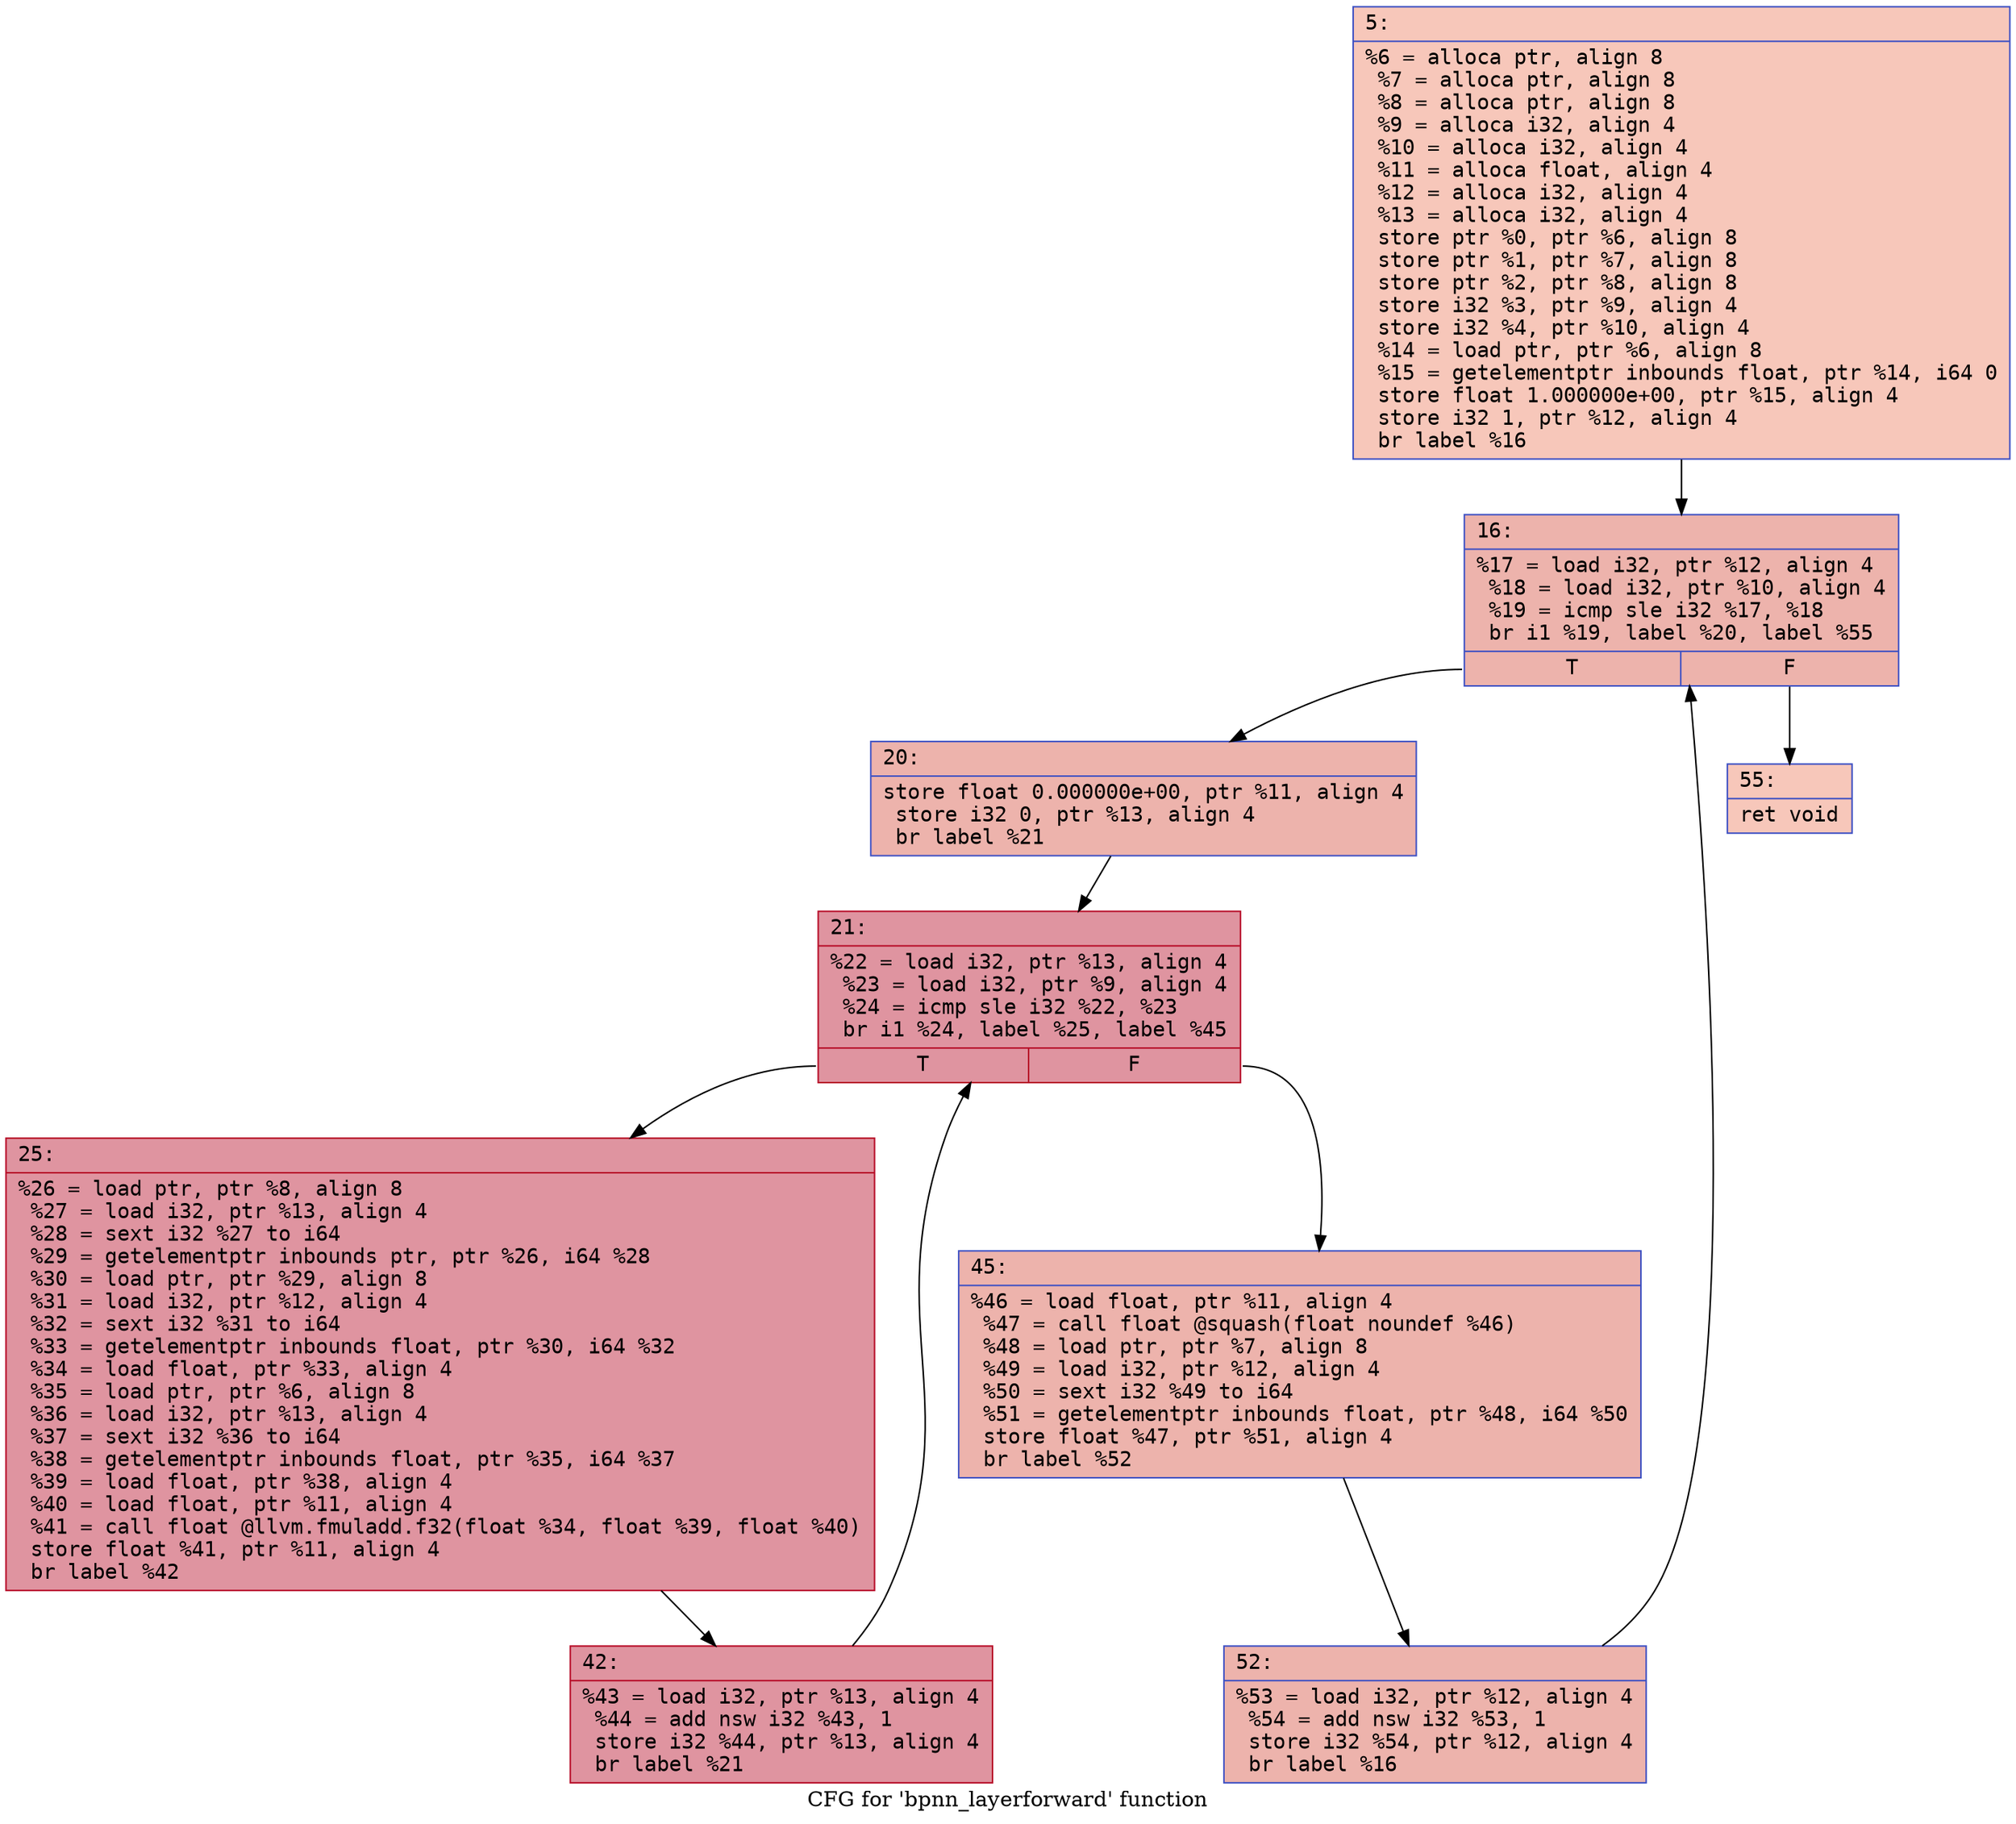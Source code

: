 digraph "CFG for 'bpnn_layerforward' function" {
	label="CFG for 'bpnn_layerforward' function";

	Node0x6000032df340 [shape=record,color="#3d50c3ff", style=filled, fillcolor="#ec7f6370" fontname="Courier",label="{5:\l|  %6 = alloca ptr, align 8\l  %7 = alloca ptr, align 8\l  %8 = alloca ptr, align 8\l  %9 = alloca i32, align 4\l  %10 = alloca i32, align 4\l  %11 = alloca float, align 4\l  %12 = alloca i32, align 4\l  %13 = alloca i32, align 4\l  store ptr %0, ptr %6, align 8\l  store ptr %1, ptr %7, align 8\l  store ptr %2, ptr %8, align 8\l  store i32 %3, ptr %9, align 4\l  store i32 %4, ptr %10, align 4\l  %14 = load ptr, ptr %6, align 8\l  %15 = getelementptr inbounds float, ptr %14, i64 0\l  store float 1.000000e+00, ptr %15, align 4\l  store i32 1, ptr %12, align 4\l  br label %16\l}"];
	Node0x6000032df340 -> Node0x6000032df390[tooltip="5 -> 16\nProbability 100.00%" ];
	Node0x6000032df390 [shape=record,color="#3d50c3ff", style=filled, fillcolor="#d6524470" fontname="Courier",label="{16:\l|  %17 = load i32, ptr %12, align 4\l  %18 = load i32, ptr %10, align 4\l  %19 = icmp sle i32 %17, %18\l  br i1 %19, label %20, label %55\l|{<s0>T|<s1>F}}"];
	Node0x6000032df390:s0 -> Node0x6000032df3e0[tooltip="16 -> 20\nProbability 96.88%" ];
	Node0x6000032df390:s1 -> Node0x6000032df5c0[tooltip="16 -> 55\nProbability 3.12%" ];
	Node0x6000032df3e0 [shape=record,color="#3d50c3ff", style=filled, fillcolor="#d6524470" fontname="Courier",label="{20:\l|  store float 0.000000e+00, ptr %11, align 4\l  store i32 0, ptr %13, align 4\l  br label %21\l}"];
	Node0x6000032df3e0 -> Node0x6000032df430[tooltip="20 -> 21\nProbability 100.00%" ];
	Node0x6000032df430 [shape=record,color="#b70d28ff", style=filled, fillcolor="#b70d2870" fontname="Courier",label="{21:\l|  %22 = load i32, ptr %13, align 4\l  %23 = load i32, ptr %9, align 4\l  %24 = icmp sle i32 %22, %23\l  br i1 %24, label %25, label %45\l|{<s0>T|<s1>F}}"];
	Node0x6000032df430:s0 -> Node0x6000032df480[tooltip="21 -> 25\nProbability 96.88%" ];
	Node0x6000032df430:s1 -> Node0x6000032df520[tooltip="21 -> 45\nProbability 3.12%" ];
	Node0x6000032df480 [shape=record,color="#b70d28ff", style=filled, fillcolor="#b70d2870" fontname="Courier",label="{25:\l|  %26 = load ptr, ptr %8, align 8\l  %27 = load i32, ptr %13, align 4\l  %28 = sext i32 %27 to i64\l  %29 = getelementptr inbounds ptr, ptr %26, i64 %28\l  %30 = load ptr, ptr %29, align 8\l  %31 = load i32, ptr %12, align 4\l  %32 = sext i32 %31 to i64\l  %33 = getelementptr inbounds float, ptr %30, i64 %32\l  %34 = load float, ptr %33, align 4\l  %35 = load ptr, ptr %6, align 8\l  %36 = load i32, ptr %13, align 4\l  %37 = sext i32 %36 to i64\l  %38 = getelementptr inbounds float, ptr %35, i64 %37\l  %39 = load float, ptr %38, align 4\l  %40 = load float, ptr %11, align 4\l  %41 = call float @llvm.fmuladd.f32(float %34, float %39, float %40)\l  store float %41, ptr %11, align 4\l  br label %42\l}"];
	Node0x6000032df480 -> Node0x6000032df4d0[tooltip="25 -> 42\nProbability 100.00%" ];
	Node0x6000032df4d0 [shape=record,color="#b70d28ff", style=filled, fillcolor="#b70d2870" fontname="Courier",label="{42:\l|  %43 = load i32, ptr %13, align 4\l  %44 = add nsw i32 %43, 1\l  store i32 %44, ptr %13, align 4\l  br label %21\l}"];
	Node0x6000032df4d0 -> Node0x6000032df430[tooltip="42 -> 21\nProbability 100.00%" ];
	Node0x6000032df520 [shape=record,color="#3d50c3ff", style=filled, fillcolor="#d6524470" fontname="Courier",label="{45:\l|  %46 = load float, ptr %11, align 4\l  %47 = call float @squash(float noundef %46)\l  %48 = load ptr, ptr %7, align 8\l  %49 = load i32, ptr %12, align 4\l  %50 = sext i32 %49 to i64\l  %51 = getelementptr inbounds float, ptr %48, i64 %50\l  store float %47, ptr %51, align 4\l  br label %52\l}"];
	Node0x6000032df520 -> Node0x6000032df570[tooltip="45 -> 52\nProbability 100.00%" ];
	Node0x6000032df570 [shape=record,color="#3d50c3ff", style=filled, fillcolor="#d6524470" fontname="Courier",label="{52:\l|  %53 = load i32, ptr %12, align 4\l  %54 = add nsw i32 %53, 1\l  store i32 %54, ptr %12, align 4\l  br label %16\l}"];
	Node0x6000032df570 -> Node0x6000032df390[tooltip="52 -> 16\nProbability 100.00%" ];
	Node0x6000032df5c0 [shape=record,color="#3d50c3ff", style=filled, fillcolor="#ec7f6370" fontname="Courier",label="{55:\l|  ret void\l}"];
}
